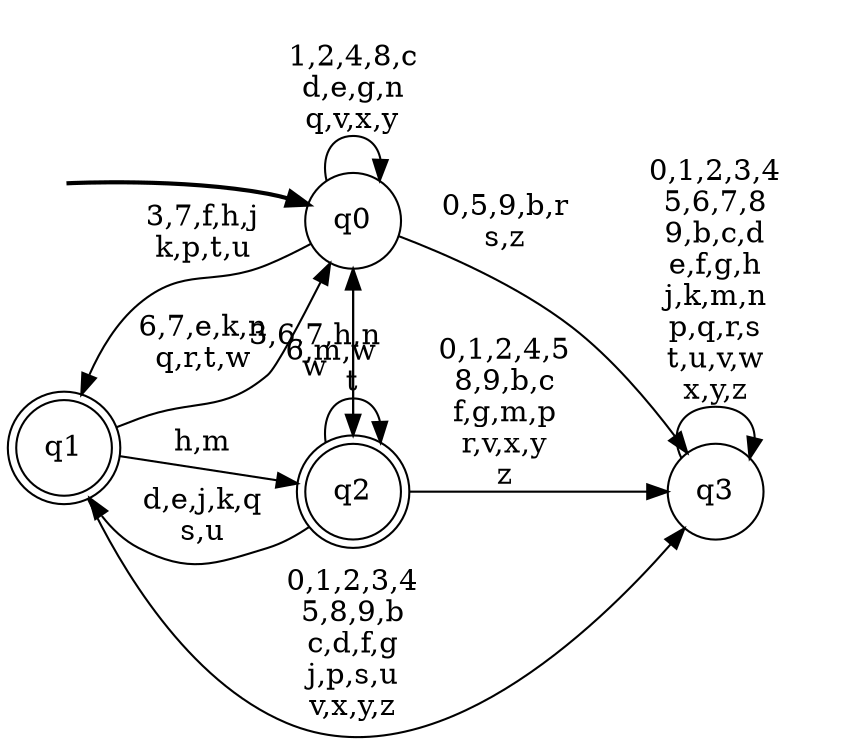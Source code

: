 digraph BlueStar {
__start0 [style = invis, shape = none, label = "", width = 0, height = 0];

rankdir=LR;
size="8,5";

s0 [style="filled", color="black", fillcolor="white" shape="circle", label="q0"];
s1 [style="rounded,filled", color="black", fillcolor="white" shape="doublecircle", label="q1"];
s2 [style="rounded,filled", color="black", fillcolor="white" shape="doublecircle", label="q2"];
s3 [style="filled", color="black", fillcolor="white" shape="circle", label="q3"];
subgraph cluster_main { 
	graph [pad=".75", ranksep="0.15", nodesep="0.15"];
	 style=invis; 
	__start0 -> s0 [penwidth=2];
}
s0 -> s0 [label="1,2,4,8,c\nd,e,g,n\nq,v,x,y"];
s0 -> s1 [label="3,7,f,h,j\nk,p,t,u"];
s0 -> s2 [label="6,m,w"];
s0 -> s3 [label="0,5,9,b,r\ns,z"];
s1 -> s0 [label="6,7,e,k,n\nq,r,t,w"];
s1 -> s2 [label="h,m"];
s1 -> s3 [label="0,1,2,3,4\n5,8,9,b\nc,d,f,g\nj,p,s,u\nv,x,y,z"];
s2 -> s0 [label="3,6,7,h,n\nw"];
s2 -> s1 [label="d,e,j,k,q\ns,u"];
s2 -> s2 [label="t"];
s2 -> s3 [label="0,1,2,4,5\n8,9,b,c\nf,g,m,p\nr,v,x,y\nz"];
s3 -> s3 [label="0,1,2,3,4\n5,6,7,8\n9,b,c,d\ne,f,g,h\nj,k,m,n\np,q,r,s\nt,u,v,w\nx,y,z"];

}
